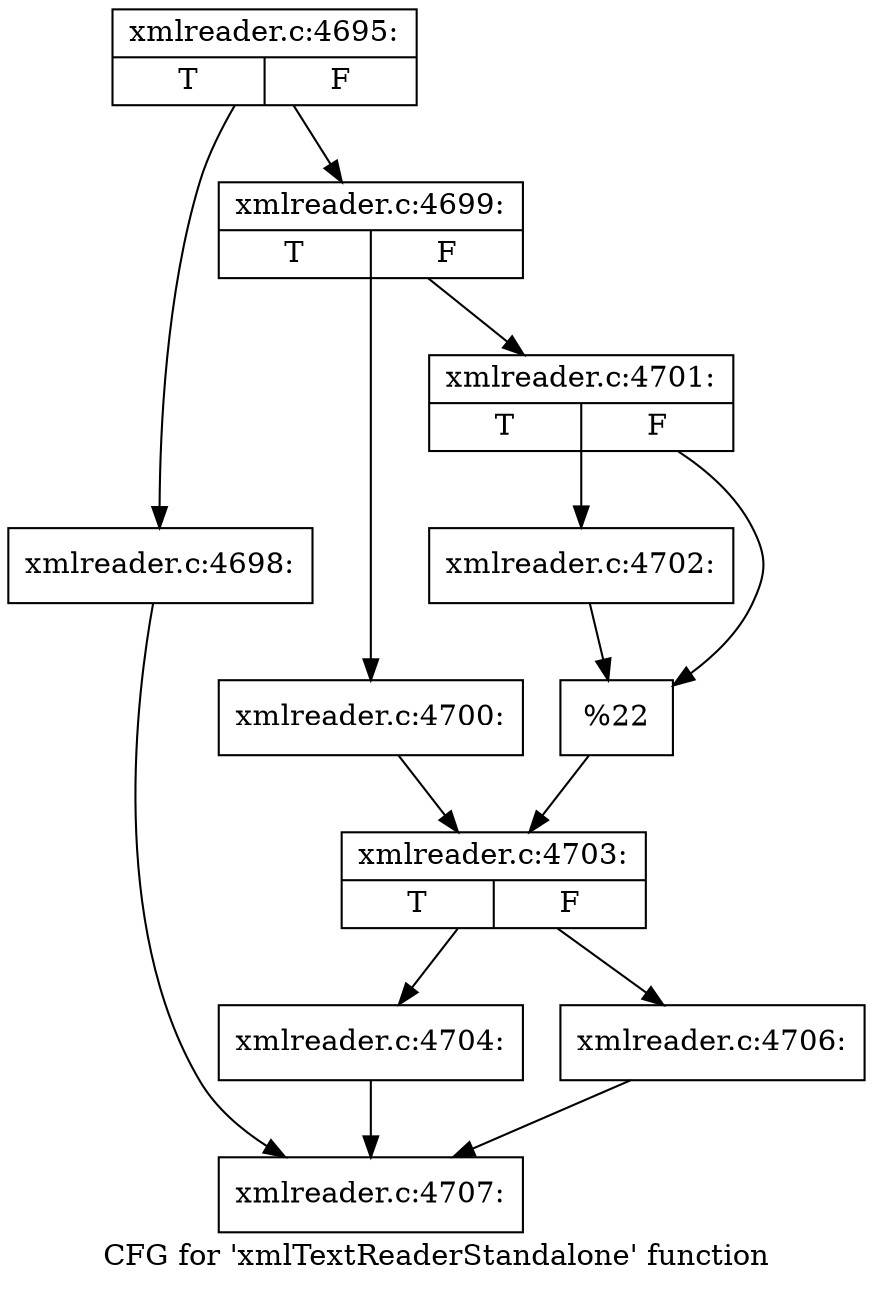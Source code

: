 digraph "CFG for 'xmlTextReaderStandalone' function" {
	label="CFG for 'xmlTextReaderStandalone' function";

	Node0x48a86b0 [shape=record,label="{xmlreader.c:4695:|{<s0>T|<s1>F}}"];
	Node0x48a86b0 -> Node0x48a83c0;
	Node0x48a86b0 -> Node0x48a8410;
	Node0x48a83c0 [shape=record,label="{xmlreader.c:4698:}"];
	Node0x48a83c0 -> Node0x48aa0e0;
	Node0x48a8410 [shape=record,label="{xmlreader.c:4699:|{<s0>T|<s1>F}}"];
	Node0x48a8410 -> Node0x48abba0;
	Node0x48a8410 -> Node0x48abc40;
	Node0x48abba0 [shape=record,label="{xmlreader.c:4700:}"];
	Node0x48abba0 -> Node0x48abbf0;
	Node0x48abc40 [shape=record,label="{xmlreader.c:4701:|{<s0>T|<s1>F}}"];
	Node0x48abc40 -> Node0x48ac360;
	Node0x48abc40 -> Node0x48ac3b0;
	Node0x48ac360 [shape=record,label="{xmlreader.c:4702:}"];
	Node0x48ac360 -> Node0x48ac3b0;
	Node0x48ac3b0 [shape=record,label="{%22}"];
	Node0x48ac3b0 -> Node0x48abbf0;
	Node0x48abbf0 [shape=record,label="{xmlreader.c:4703:|{<s0>T|<s1>F}}"];
	Node0x48abbf0 -> Node0x48accc0;
	Node0x48abbf0 -> Node0x48acd10;
	Node0x48accc0 [shape=record,label="{xmlreader.c:4704:}"];
	Node0x48accc0 -> Node0x48aa0e0;
	Node0x48acd10 [shape=record,label="{xmlreader.c:4706:}"];
	Node0x48acd10 -> Node0x48aa0e0;
	Node0x48aa0e0 [shape=record,label="{xmlreader.c:4707:}"];
}
